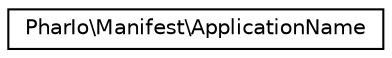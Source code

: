 digraph "Graphical Class Hierarchy"
{
  edge [fontname="Helvetica",fontsize="10",labelfontname="Helvetica",labelfontsize="10"];
  node [fontname="Helvetica",fontsize="10",shape=record];
  rankdir="LR";
  Node0 [label="PharIo\\Manifest\\ApplicationName",height=0.2,width=0.4,color="black", fillcolor="white", style="filled",URL="$classPharIo_1_1Manifest_1_1ApplicationName.html"];
}
